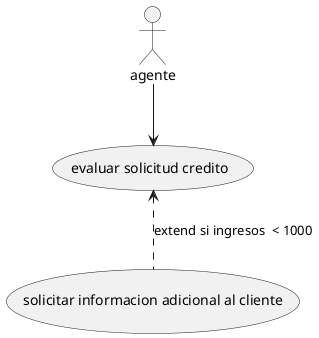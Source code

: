 @startuml
'https://plantuml.com/sequence-diagram

actor agente
agente --> (evaluar solicitud credito)
(evaluar solicitud credito)  <.. (solicitar informacion adicional al cliente) : extend si ingresos  < 1000

@enduml